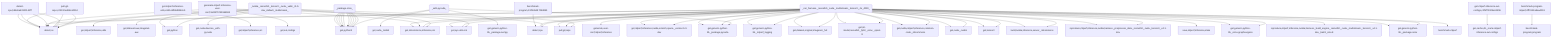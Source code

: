 graph TD
    app-mlperf-inference,d775cac873ee4231_(_nvidia,_resnet50,_tensorrt,_cuda,_valid,_r5.0-dev_default,_multistream_) --> detect,os
    app-mlperf-inference,d775cac873ee4231_(_nvidia,_resnet50,_tensorrt,_cuda,_valid,_r5.0-dev_default,_multistream_) --> get,sys-utils-cm
    app-mlperf-inference,d775cac873ee4231_(_nvidia,_resnet50,_tensorrt,_cuda,_valid,_r5.0-dev_default,_multistream_) --> get,python
    app-mlperf-inference,d775cac873ee4231_(_nvidia,_resnet50,_tensorrt,_cuda,_valid,_r5.0-dev_default,_multistream_) --> get,mlcommons,inference,src
    pull-git-repo,c23132ed65c4421d --> detect,os
    app-mlperf-inference,d775cac873ee4231_(_nvidia,_resnet50,_tensorrt,_cuda,_valid,_r5.0-dev_default,_multistream_) --> pull,git,repo
    get-mlperf-inference-utils,e341e5f86d8342e5 --> get,mlperf,inference,src
    app-mlperf-inference,d775cac873ee4231_(_nvidia,_resnet50,_tensorrt,_cuda,_valid,_r5.0-dev_default,_multistream_) --> get,mlperf,inference,utils
    app-mlperf-inference,d775cac873ee4231_(_nvidia,_resnet50,_tensorrt,_cuda,_valid,_r5.0-dev_default,_multistream_) --> get,dataset-aux,imagenet-aux
    get-cuda-devices,7a3ede4d3558427a_(_with-pycuda_) --> get,cuda,_toolkit
    get-cuda-devices,7a3ede4d3558427a_(_with-pycuda_) --> get,python3
    get-generic-python-lib,94b62a682bc44791_(_package.pycuda_) --> get,python3
    get-cuda-devices,7a3ede4d3558427a_(_with-pycuda_) --> get,generic-python-lib,_package.pycuda
    get-generic-python-lib,94b62a682bc44791_(_package.numpy_) --> get,python3
    get-cuda-devices,7a3ede4d3558427a_(_with-pycuda_) --> get,generic-python-lib,_package.numpy
    app-mlperf-inference,d775cac873ee4231_(_nvidia,_resnet50,_tensorrt,_cuda,_valid,_r5.0-dev_default,_multistream_) --> get,cuda-devices,_with-pycuda
    app-mlperf-inference-nvidia,bc3b17fb430f4732_(_run_harness,_resnet50,_cuda,_multistream,_tensorrt,_rtx_4090_) --> detect,os
    detect-cpu,586c8a43320142f7 --> detect,os
    app-mlperf-inference-nvidia,bc3b17fb430f4732_(_run_harness,_resnet50,_cuda,_multistream,_tensorrt,_rtx_4090_) --> detect,cpu
    app-mlperf-inference-nvidia,bc3b17fb430f4732_(_run_harness,_resnet50,_cuda,_multistream,_tensorrt,_rtx_4090_) --> get,sys-utils-cm
    app-mlperf-inference-nvidia,bc3b17fb430f4732_(_run_harness,_resnet50,_cuda,_multistream,_tensorrt,_rtx_4090_) --> get,mlperf,inference,nvidia,scratch,space,_version.5.0-dev
    get-generic-python-lib,94b62a682bc44791_(_mlperf_logging_) --> get,python3
    app-mlperf-inference-nvidia,bc3b17fb430f4732_(_run_harness,_resnet50,_cuda,_multistream,_tensorrt,_rtx_4090_) --> get,generic-python-lib,_mlperf_logging
    app-mlperf-inference-nvidia,bc3b17fb430f4732_(_run_harness,_resnet50,_cuda,_multistream,_tensorrt,_rtx_4090_) --> get,dataset,original,imagenet,_full
    app-mlperf-inference-nvidia,bc3b17fb430f4732_(_run_harness,_resnet50,_cuda,_multistream,_tensorrt,_rtx_4090_) --> get,ml-model,resnet50,_fp32,_onnx,_opset-8
    app-mlperf-inference-nvidia,bc3b17fb430f4732_(_run_harness,_resnet50,_cuda,_multistream,_tensorrt,_rtx_4090_) --> get,mlcommons,inference,src
    app-mlperf-inference-nvidia,bc3b17fb430f4732_(_run_harness,_resnet50,_cuda,_multistream,_tensorrt,_rtx_4090_) --> get,nvidia,mlperf,inference,common-code,_mlcommons
    pull-git-repo,c23132ed65c4421d --> detect,os
    app-mlperf-inference-nvidia,bc3b17fb430f4732_(_run_harness,_resnet50,_cuda,_multistream,_tensorrt,_rtx_4090_) --> pull,git,repo
    generate-mlperf-inference-user-conf,3af4475745964b93 --> detect,os
    detect-cpu,586c8a43320142f7 --> detect,os
    generate-mlperf-inference-user-conf,3af4475745964b93 --> detect,cpu
    generate-mlperf-inference-user-conf,3af4475745964b93 --> get,python
    generate-mlperf-inference-user-conf,3af4475745964b93 --> get,mlcommons,inference,src
    get-mlperf-inference-sut-configs,c2fbf72009e2445b --> get,cache,dir,_name.mlperf-inference-sut-configs
    generate-mlperf-inference-user-conf,3af4475745964b93 --> get,sut,configs
    app-mlperf-inference-nvidia,bc3b17fb430f4732_(_run_harness,_resnet50,_cuda,_multistream,_tensorrt,_rtx_4090_) --> generate,user-conf,mlperf,inference
    get-generic-python-lib,94b62a682bc44791_(_package.pycuda_) --> get,python3
    app-mlperf-inference-nvidia,bc3b17fb430f4732_(_run_harness,_resnet50,_cuda,_multistream,_tensorrt,_rtx_4090_) --> get,generic-python-lib,_package.pycuda
    app-mlperf-inference-nvidia,bc3b17fb430f4732_(_run_harness,_resnet50,_cuda,_multistream,_tensorrt,_rtx_4090_) --> get,cuda,_cudnn
    app-mlperf-inference-nvidia,bc3b17fb430f4732_(_run_harness,_resnet50,_cuda,_multistream,_tensorrt,_rtx_4090_) --> get,tensorrt
    app-mlperf-inference-nvidia,bc3b17fb430f4732_(_run_harness,_resnet50,_cuda,_multistream,_tensorrt,_rtx_4090_) --> build,nvidia,inference,server,_mlcommons
    app-mlperf-inference-nvidia,bc3b17fb430f4732_(_build_engine,_resnet50,_cuda,_multistream,_tensorrt,_v4.1-dev,_batch_size.8_) --> detect,os
    detect-cpu,586c8a43320142f7 --> detect,os
    app-mlperf-inference-nvidia,bc3b17fb430f4732_(_build_engine,_resnet50,_cuda,_multistream,_tensorrt,_v4.1-dev,_batch_size.8_) --> detect,cpu
    app-mlperf-inference-nvidia,bc3b17fb430f4732_(_build_engine,_resnet50,_cuda,_multistream,_tensorrt,_v4.1-dev,_batch_size.8_) --> get,sys-utils-cm
    app-mlperf-inference-nvidia,bc3b17fb430f4732_(_build_engine,_resnet50,_cuda,_multistream,_tensorrt,_v4.1-dev,_batch_size.8_) --> get,mlperf,inference,nvidia,scratch,space,_version.5.0-dev
    get-generic-python-lib,94b62a682bc44791_(_mlperf_logging_) --> get,python3
    app-mlperf-inference-nvidia,bc3b17fb430f4732_(_build_engine,_resnet50,_cuda,_multistream,_tensorrt,_v4.1-dev,_batch_size.8_) --> get,generic-python-lib,_mlperf_logging
    app-mlperf-inference-nvidia,bc3b17fb430f4732_(_build_engine,_resnet50,_cuda,_multistream,_tensorrt,_v4.1-dev,_batch_size.8_) --> get,dataset,original,imagenet,_full
    app-mlperf-inference-nvidia,bc3b17fb430f4732_(_build_engine,_resnet50,_cuda,_multistream,_tensorrt,_v4.1-dev,_batch_size.8_) --> get,ml-model,resnet50,_fp32,_onnx,_opset-8
    app-mlperf-inference-nvidia,bc3b17fb430f4732_(_build_engine,_resnet50,_cuda,_multistream,_tensorrt,_v4.1-dev,_batch_size.8_) --> get,mlcommons,inference,src
    app-mlperf-inference-nvidia,bc3b17fb430f4732_(_build_engine,_resnet50,_cuda,_multistream,_tensorrt,_v4.1-dev,_batch_size.8_) --> get,nvidia,mlperf,inference,common-code,_mlcommons
    pull-git-repo,c23132ed65c4421d --> detect,os
    app-mlperf-inference-nvidia,bc3b17fb430f4732_(_build_engine,_resnet50,_cuda,_multistream,_tensorrt,_v4.1-dev,_batch_size.8_) --> pull,git,repo
    get-generic-python-lib,94b62a682bc44791_(_package.pycuda_) --> get,python3
    app-mlperf-inference-nvidia,bc3b17fb430f4732_(_build_engine,_resnet50,_cuda,_multistream,_tensorrt,_v4.1-dev,_batch_size.8_) --> get,generic-python-lib,_package.pycuda
    app-mlperf-inference-nvidia,bc3b17fb430f4732_(_build_engine,_resnet50,_cuda,_multistream,_tensorrt,_v4.1-dev,_batch_size.8_) --> get,cuda,_cudnn
    app-mlperf-inference-nvidia,bc3b17fb430f4732_(_build_engine,_resnet50,_cuda,_multistream,_tensorrt,_v4.1-dev,_batch_size.8_) --> get,tensorrt
    app-mlperf-inference-nvidia,bc3b17fb430f4732_(_build_engine,_resnet50,_cuda,_multistream,_tensorrt,_v4.1-dev,_batch_size.8_) --> build,nvidia,inference,server,_mlcommons
    app-mlperf-inference-nvidia,bc3b17fb430f4732_(_build_engine,_resnet50,_cuda,_multistream,_tensorrt,_v4.1-dev,_batch_size.8_) --> reproduce,mlperf,inference,nvidia,harness,_preprocess_data,_resnet50,_cuda,_tensorrt,_v4.1-dev
    get-generic-python-lib,94b62a682bc44791_(_onnx-graphsurgeon_) --> get,python3
    app-mlperf-inference-nvidia,bc3b17fb430f4732_(_build_engine,_resnet50,_cuda,_multistream,_tensorrt,_v4.1-dev,_batch_size.8_) --> get,generic-python-lib,_onnx-graphsurgeon
    get-generic-python-lib,94b62a682bc44791_(_package.onnx_) --> get,python3
    app-mlperf-inference-nvidia,bc3b17fb430f4732_(_build_engine,_resnet50,_cuda,_multistream,_tensorrt,_v4.1-dev,_batch_size.8_) --> get,generic-python-lib,_package.onnx
    app-mlperf-inference-nvidia,bc3b17fb430f4732_(_build_engine,_resnet50,_cuda,_multistream,_tensorrt,_v4.1-dev,_batch_size.8_) --> save,mlperf,inference,state
    app-mlperf-inference-nvidia,bc3b17fb430f4732_(_run_harness,_resnet50,_cuda,_multistream,_tensorrt,_rtx_4090_) --> reproduce,mlperf,inference,nvidia,harness,_build_engine,_resnet50,_cuda,_multistream,_tensorrt,_v4.1-dev,_batch_size.8
    app-mlperf-inference-nvidia,bc3b17fb430f4732_(_run_harness,_resnet50,_cuda,_multistream,_tensorrt,_rtx_4090_) --> reproduce,mlperf,inference,nvidia,harness,_preprocess_data,_resnet50,_cuda,_tensorrt,_v4.1-dev
    get-generic-python-lib,94b62a682bc44791_(_onnx-graphsurgeon_) --> get,python3
    app-mlperf-inference-nvidia,bc3b17fb430f4732_(_run_harness,_resnet50,_cuda,_multistream,_tensorrt,_rtx_4090_) --> get,generic-python-lib,_onnx-graphsurgeon
    get-generic-python-lib,94b62a682bc44791_(_package.onnx_) --> get,python3
    app-mlperf-inference-nvidia,bc3b17fb430f4732_(_run_harness,_resnet50,_cuda,_multistream,_tensorrt,_rtx_4090_) --> get,generic-python-lib,_package.onnx
    detect-cpu,586c8a43320142f7 --> detect,os
    benchmark-program,19f369ef47084895 --> detect,cpu
    benchmark-program-mlperf,cfff0132a8aa4018 --> benchmark-program,program
    app-mlperf-inference-nvidia,bc3b17fb430f4732_(_run_harness,_resnet50,_cuda,_multistream,_tensorrt,_rtx_4090_) --> benchmark-mlperf